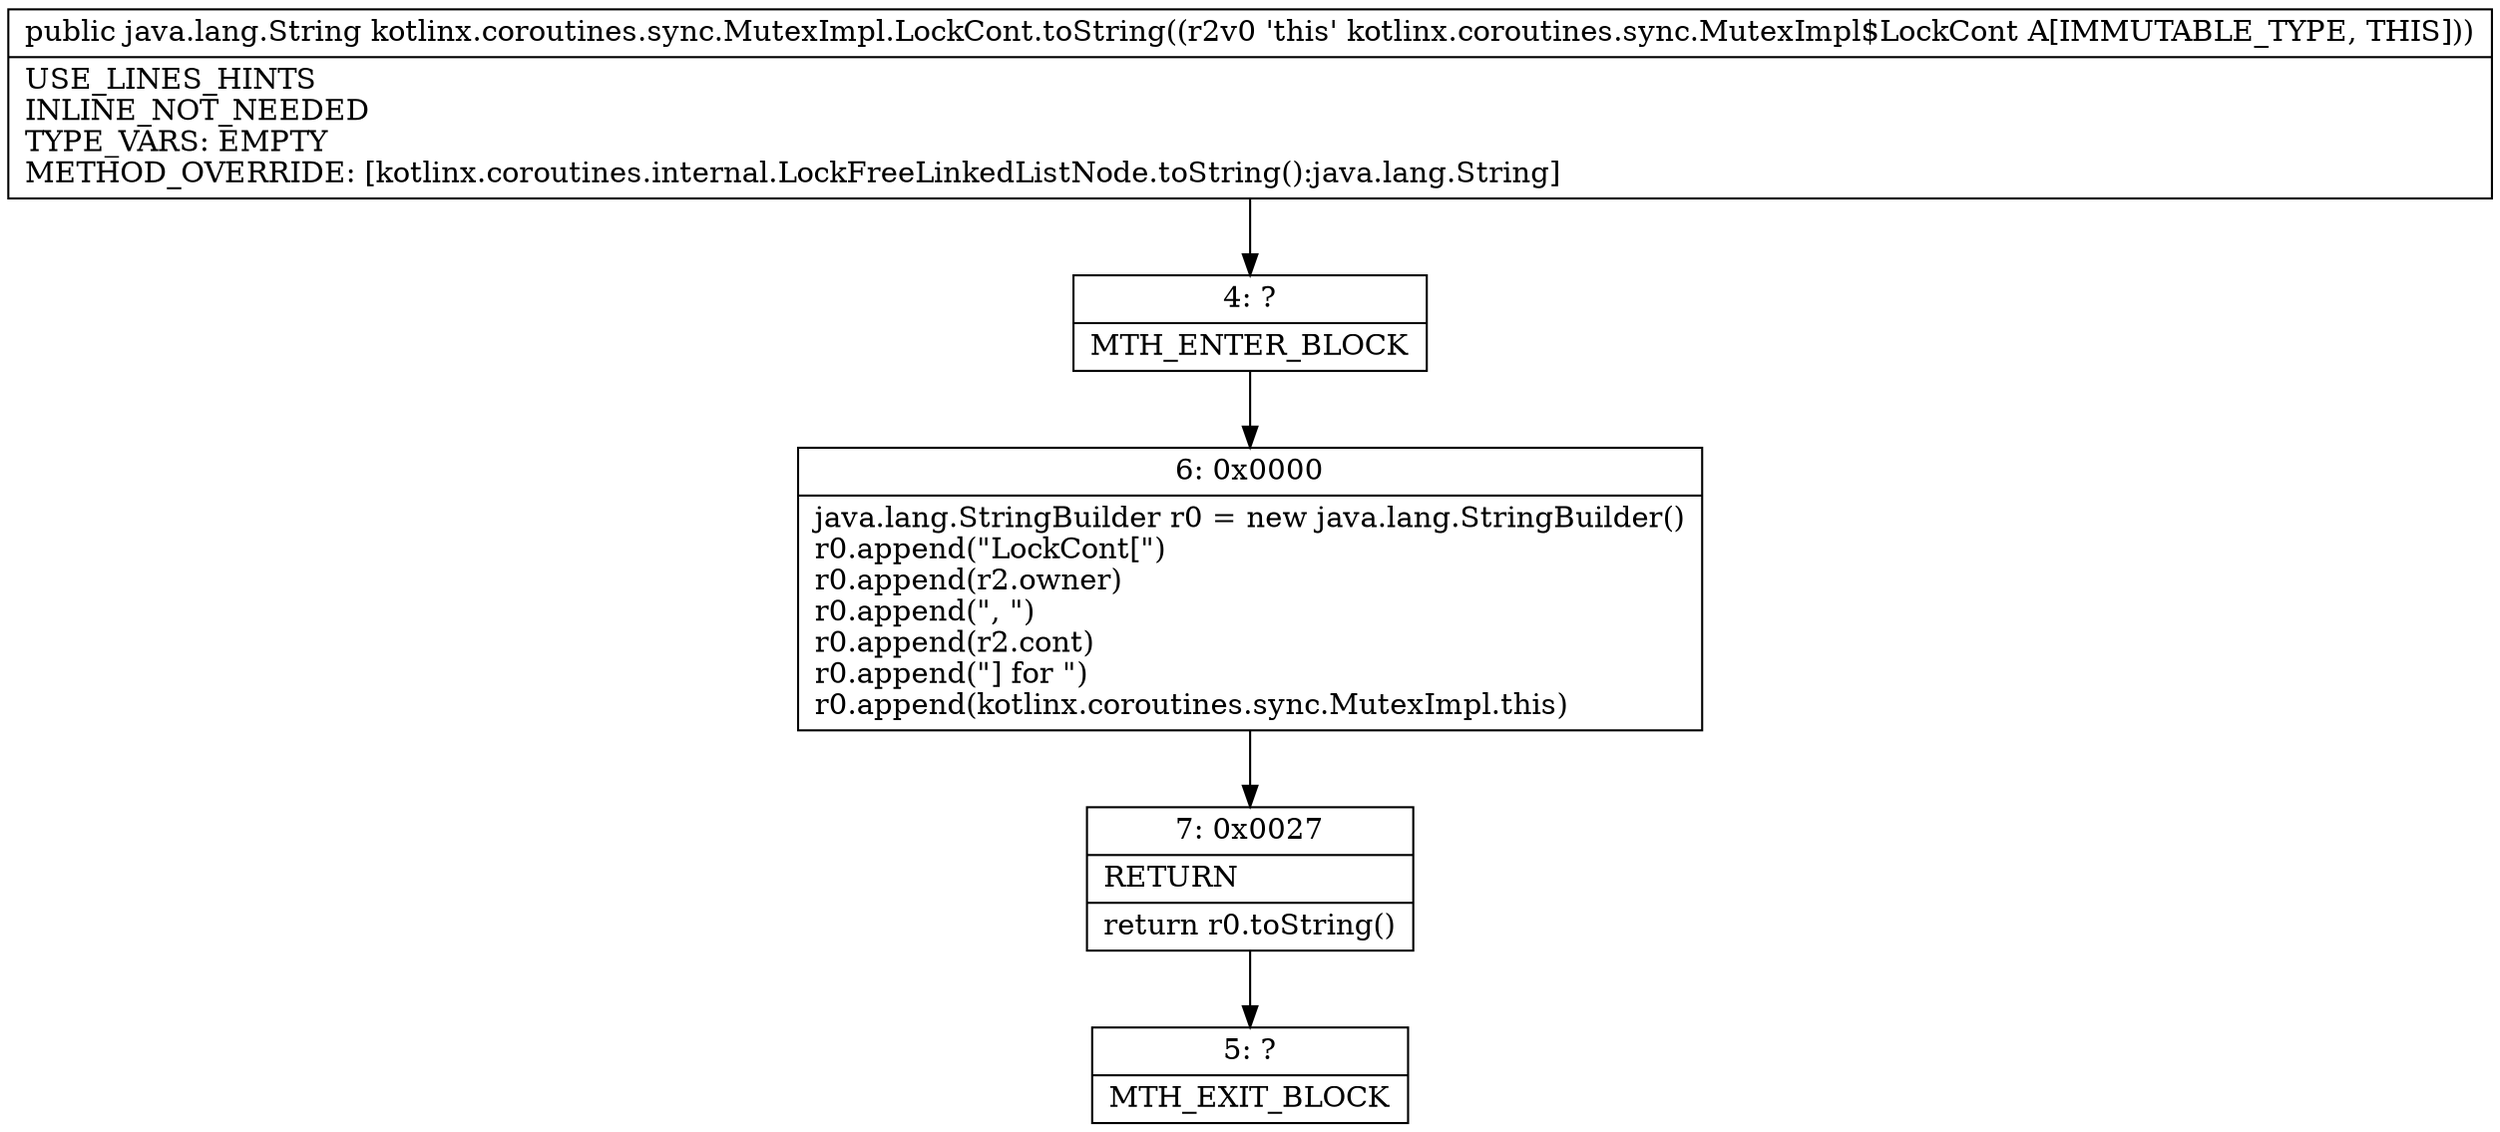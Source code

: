 digraph "CFG forkotlinx.coroutines.sync.MutexImpl.LockCont.toString()Ljava\/lang\/String;" {
Node_4 [shape=record,label="{4\:\ ?|MTH_ENTER_BLOCK\l}"];
Node_6 [shape=record,label="{6\:\ 0x0000|java.lang.StringBuilder r0 = new java.lang.StringBuilder()\lr0.append(\"LockCont[\")\lr0.append(r2.owner)\lr0.append(\", \")\lr0.append(r2.cont)\lr0.append(\"] for \")\lr0.append(kotlinx.coroutines.sync.MutexImpl.this)\l}"];
Node_7 [shape=record,label="{7\:\ 0x0027|RETURN\l|return r0.toString()\l}"];
Node_5 [shape=record,label="{5\:\ ?|MTH_EXIT_BLOCK\l}"];
MethodNode[shape=record,label="{public java.lang.String kotlinx.coroutines.sync.MutexImpl.LockCont.toString((r2v0 'this' kotlinx.coroutines.sync.MutexImpl$LockCont A[IMMUTABLE_TYPE, THIS]))  | USE_LINES_HINTS\lINLINE_NOT_NEEDED\lTYPE_VARS: EMPTY\lMETHOD_OVERRIDE: [kotlinx.coroutines.internal.LockFreeLinkedListNode.toString():java.lang.String]\l}"];
MethodNode -> Node_4;Node_4 -> Node_6;
Node_6 -> Node_7;
Node_7 -> Node_5;
}


